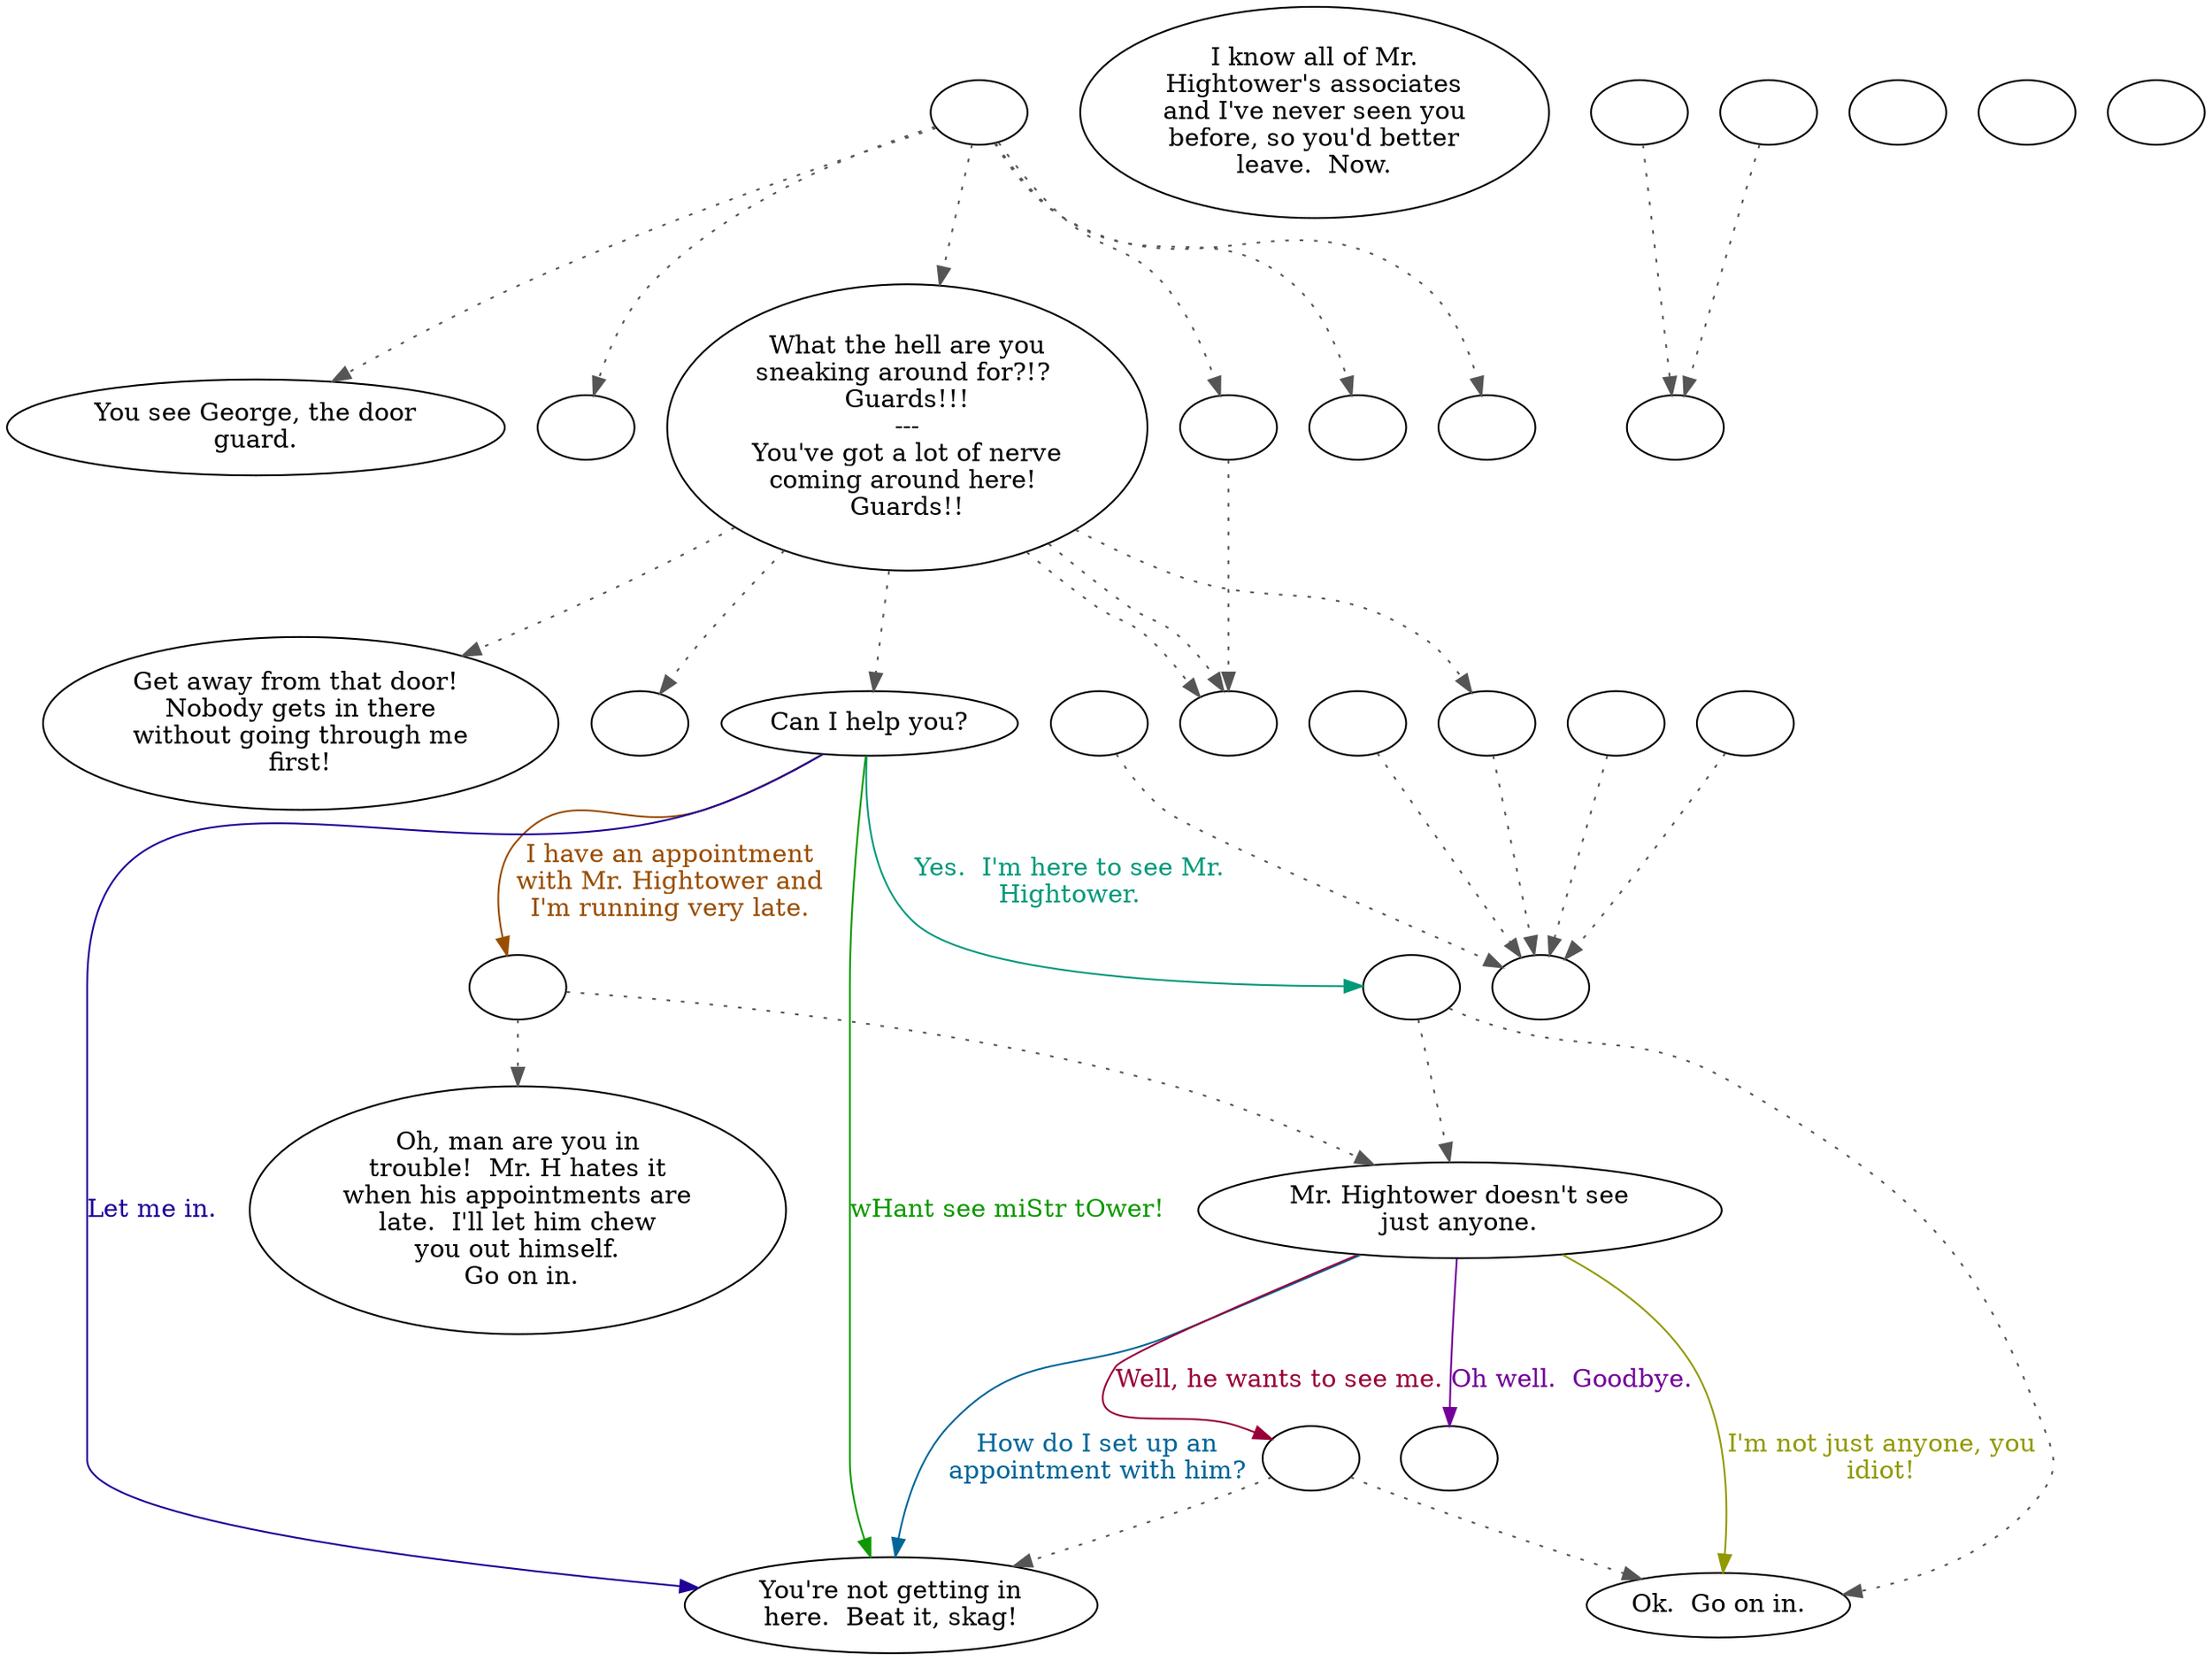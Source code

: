 digraph HTWRGRGE {
  "start" [style=filled       fillcolor="#FFFFFF"       color="#000000"]
  "start" -> "look_at_p_proc" [style=dotted color="#555555"]
  "start" -> "pickup_p_proc" [style=dotted color="#555555"]
  "start" -> "talk_p_proc" [style=dotted color="#555555"]
  "start" -> "critter_p_proc" [style=dotted color="#555555"]
  "start" -> "destroy_p_proc" [style=dotted color="#555555"]
  "start" -> "damage_p_proc" [style=dotted color="#555555"]
  "start" [label=""]
  "combat" [style=filled       fillcolor="#FFFFFF"       color="#000000"]
  "combat" [label=""]
  "critter_p_proc" [style=filled       fillcolor="#FFFFFF"       color="#000000"]
  "critter_p_proc" -> "combat" [style=dotted color="#555555"]
  "critter_p_proc" [label=""]
  "pickup_p_proc" [style=filled       fillcolor="#FFFFFF"       color="#000000"]
  "pickup_p_proc" [label=""]
  "talk_p_proc" [style=filled       fillcolor="#FFFFFF"       color="#000000"]
  "talk_p_proc" -> "get_reaction" [style=dotted color="#555555"]
  "talk_p_proc" -> "combat" [style=dotted color="#555555"]
  "talk_p_proc" -> "combat" [style=dotted color="#555555"]
  "talk_p_proc" -> "George08" [style=dotted color="#555555"]
  "talk_p_proc" -> "George01" [style=dotted color="#555555"]
  "talk_p_proc" -> "George07" [style=dotted color="#555555"]
  "talk_p_proc" [label="What the hell are you\nsneaking around for?!? \nGuards!!!\n---\nYou've got a lot of nerve\ncoming around here! \nGuards!!"]
  "destroy_p_proc" [style=filled       fillcolor="#FFFFFF"       color="#000000"]
  "destroy_p_proc" [label=""]
  "look_at_p_proc" [style=filled       fillcolor="#FFFFFF"       color="#000000"]
  "look_at_p_proc" [label="You see George, the door\nguard."]
  "damage_p_proc" [style=filled       fillcolor="#FFFFFF"       color="#000000"]
  "damage_p_proc" [label=""]
  "George01" [style=filled       fillcolor="#FFFFFF"       color="#000000"]
  "George01" [label="Can I help you?"]
  "George01" -> "George01a" [label="Yes.  I'm here to see Mr.\nHightower." color="#00997A" fontcolor="#00997A"]
  "George01" -> "George01b" [label="I have an appointment\nwith Mr. Hightower and\nI'm running very late." color="#994D00" fontcolor="#994D00"]
  "George01" -> "George06" [label="Let me in." color="#200099" fontcolor="#200099"]
  "George01" -> "George06" [label="wHant see miStr tOwer!" color="#0C9900" fontcolor="#0C9900"]
  "George01a" [style=filled       fillcolor="#FFFFFF"       color="#000000"]
  "George01a" -> "George03" [style=dotted color="#555555"]
  "George01a" -> "George02" [style=dotted color="#555555"]
  "George01a" [label=""]
  "George01b" [style=filled       fillcolor="#FFFFFF"       color="#000000"]
  "George01b" -> "George05" [style=dotted color="#555555"]
  "George01b" -> "George02" [style=dotted color="#555555"]
  "George01b" [label=""]
  "George02" [style=filled       fillcolor="#FFFFFF"       color="#000000"]
  "George02" [label="Mr. Hightower doesn't see\njust anyone."]
  "George02" -> "George02a" [label="Well, he wants to see me." color="#990039" fontcolor="#990039"]
  "George02" -> "George06" [label="How do I set up an\nappointment with him?" color="#006699" fontcolor="#006699"]
  "George02" -> "George03" [label="I'm not just anyone, you\nidiot!" color="#929900" fontcolor="#929900"]
  "George02" -> "GeorgeEnd" [label="Oh well.  Goodbye." color="#730099" fontcolor="#730099"]
  "George02a" [style=filled       fillcolor="#FFFFFF"       color="#000000"]
  "George02a" -> "George03" [style=dotted color="#555555"]
  "George02a" -> "George06" [style=dotted color="#555555"]
  "George02a" [label=""]
  "George03" [style=filled       fillcolor="#FFFFFF"       color="#000000"]
  "George03" [label="Ok.  Go on in."]
  "George04" [style=filled       fillcolor="#FFFFFF"       color="#000000"]
  "George04" [label="I know all of Mr.\nHightower's associates\nand I've never seen you\nbefore, so you'd better\nleave.  Now."]
  "George05" [style=filled       fillcolor="#FFFFFF"       color="#000000"]
  "George05" [label="Oh, man are you in\ntrouble!  Mr. H hates it\nwhen his appointments are\nlate.  I'll let him chew\nyou out himself.\n Go on in."]
  "George06" [style=filled       fillcolor="#FFFFFF"       color="#000000"]
  "George06" [label="You're not getting in\nhere.  Beat it, skag!"]
  "George07" [style=filled       fillcolor="#FFFFFF"       color="#000000"]
  "George07" [label=""]
  "George08" [style=filled       fillcolor="#FFFFFF"       color="#000000"]
  "George08" [label="Get away from that door! \nNobody gets in there\nwithout going through me\nfirst!"]
  "GeorgeEnd" [style=filled       fillcolor="#FFFFFF"       color="#000000"]
  "GeorgeEnd" [label=""]
  "get_reaction" [style=filled       fillcolor="#FFFFFF"       color="#000000"]
  "get_reaction" -> "ReactToLevel" [style=dotted color="#555555"]
  "get_reaction" [label=""]
  "ReactToLevel" [style=filled       fillcolor="#FFFFFF"       color="#000000"]
  "ReactToLevel" [label=""]
  "LevelToReact" [style=filled       fillcolor="#FFFFFF"       color="#000000"]
  "LevelToReact" [label=""]
  "UpReact" [style=filled       fillcolor="#FFFFFF"       color="#000000"]
  "UpReact" -> "ReactToLevel" [style=dotted color="#555555"]
  "UpReact" [label=""]
  "DownReact" [style=filled       fillcolor="#FFFFFF"       color="#000000"]
  "DownReact" -> "ReactToLevel" [style=dotted color="#555555"]
  "DownReact" [label=""]
  "BottomReact" [style=filled       fillcolor="#FFFFFF"       color="#000000"]
  "BottomReact" [label=""]
  "TopReact" [style=filled       fillcolor="#FFFFFF"       color="#000000"]
  "TopReact" [label=""]
  "BigUpReact" [style=filled       fillcolor="#FFFFFF"       color="#000000"]
  "BigUpReact" -> "ReactToLevel" [style=dotted color="#555555"]
  "BigUpReact" [label=""]
  "BigDownReact" [style=filled       fillcolor="#FFFFFF"       color="#000000"]
  "BigDownReact" -> "ReactToLevel" [style=dotted color="#555555"]
  "BigDownReact" [label=""]
  "UpReactLevel" [style=filled       fillcolor="#FFFFFF"       color="#000000"]
  "UpReactLevel" -> "LevelToReact" [style=dotted color="#555555"]
  "UpReactLevel" [label=""]
  "DownReactLevel" [style=filled       fillcolor="#FFFFFF"       color="#000000"]
  "DownReactLevel" -> "LevelToReact" [style=dotted color="#555555"]
  "DownReactLevel" [label=""]
  "Goodbyes" [style=filled       fillcolor="#FFFFFF"       color="#000000"]
  "Goodbyes" [label=""]
}